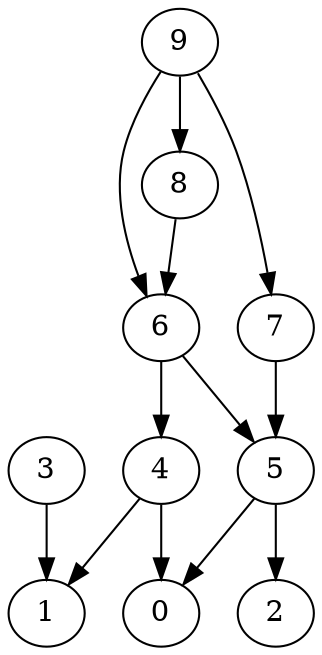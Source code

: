 digraph G {
  graph [splines=true overlap=false]
  node  [shape=ellipse, width=0.3, height=0.3]
  0 [label="0"];
  1 [label="1"];
  2 [label="2"];
  3 [label="3"];
  4 [label="4"];
  5 [label="5"];
  6 [label="6"];
  7 [label="7"];
  8 [label="8"];
  9 [label="9"];
  3 -> 1;
  4 -> 0;
  4 -> 1;
  5 -> 0;
  5 -> 2;
  6 -> 4;
  6 -> 5;
  7 -> 5;
  8 -> 6;
  9 -> 6;
  9 -> 7;
  9 -> 8;
}
